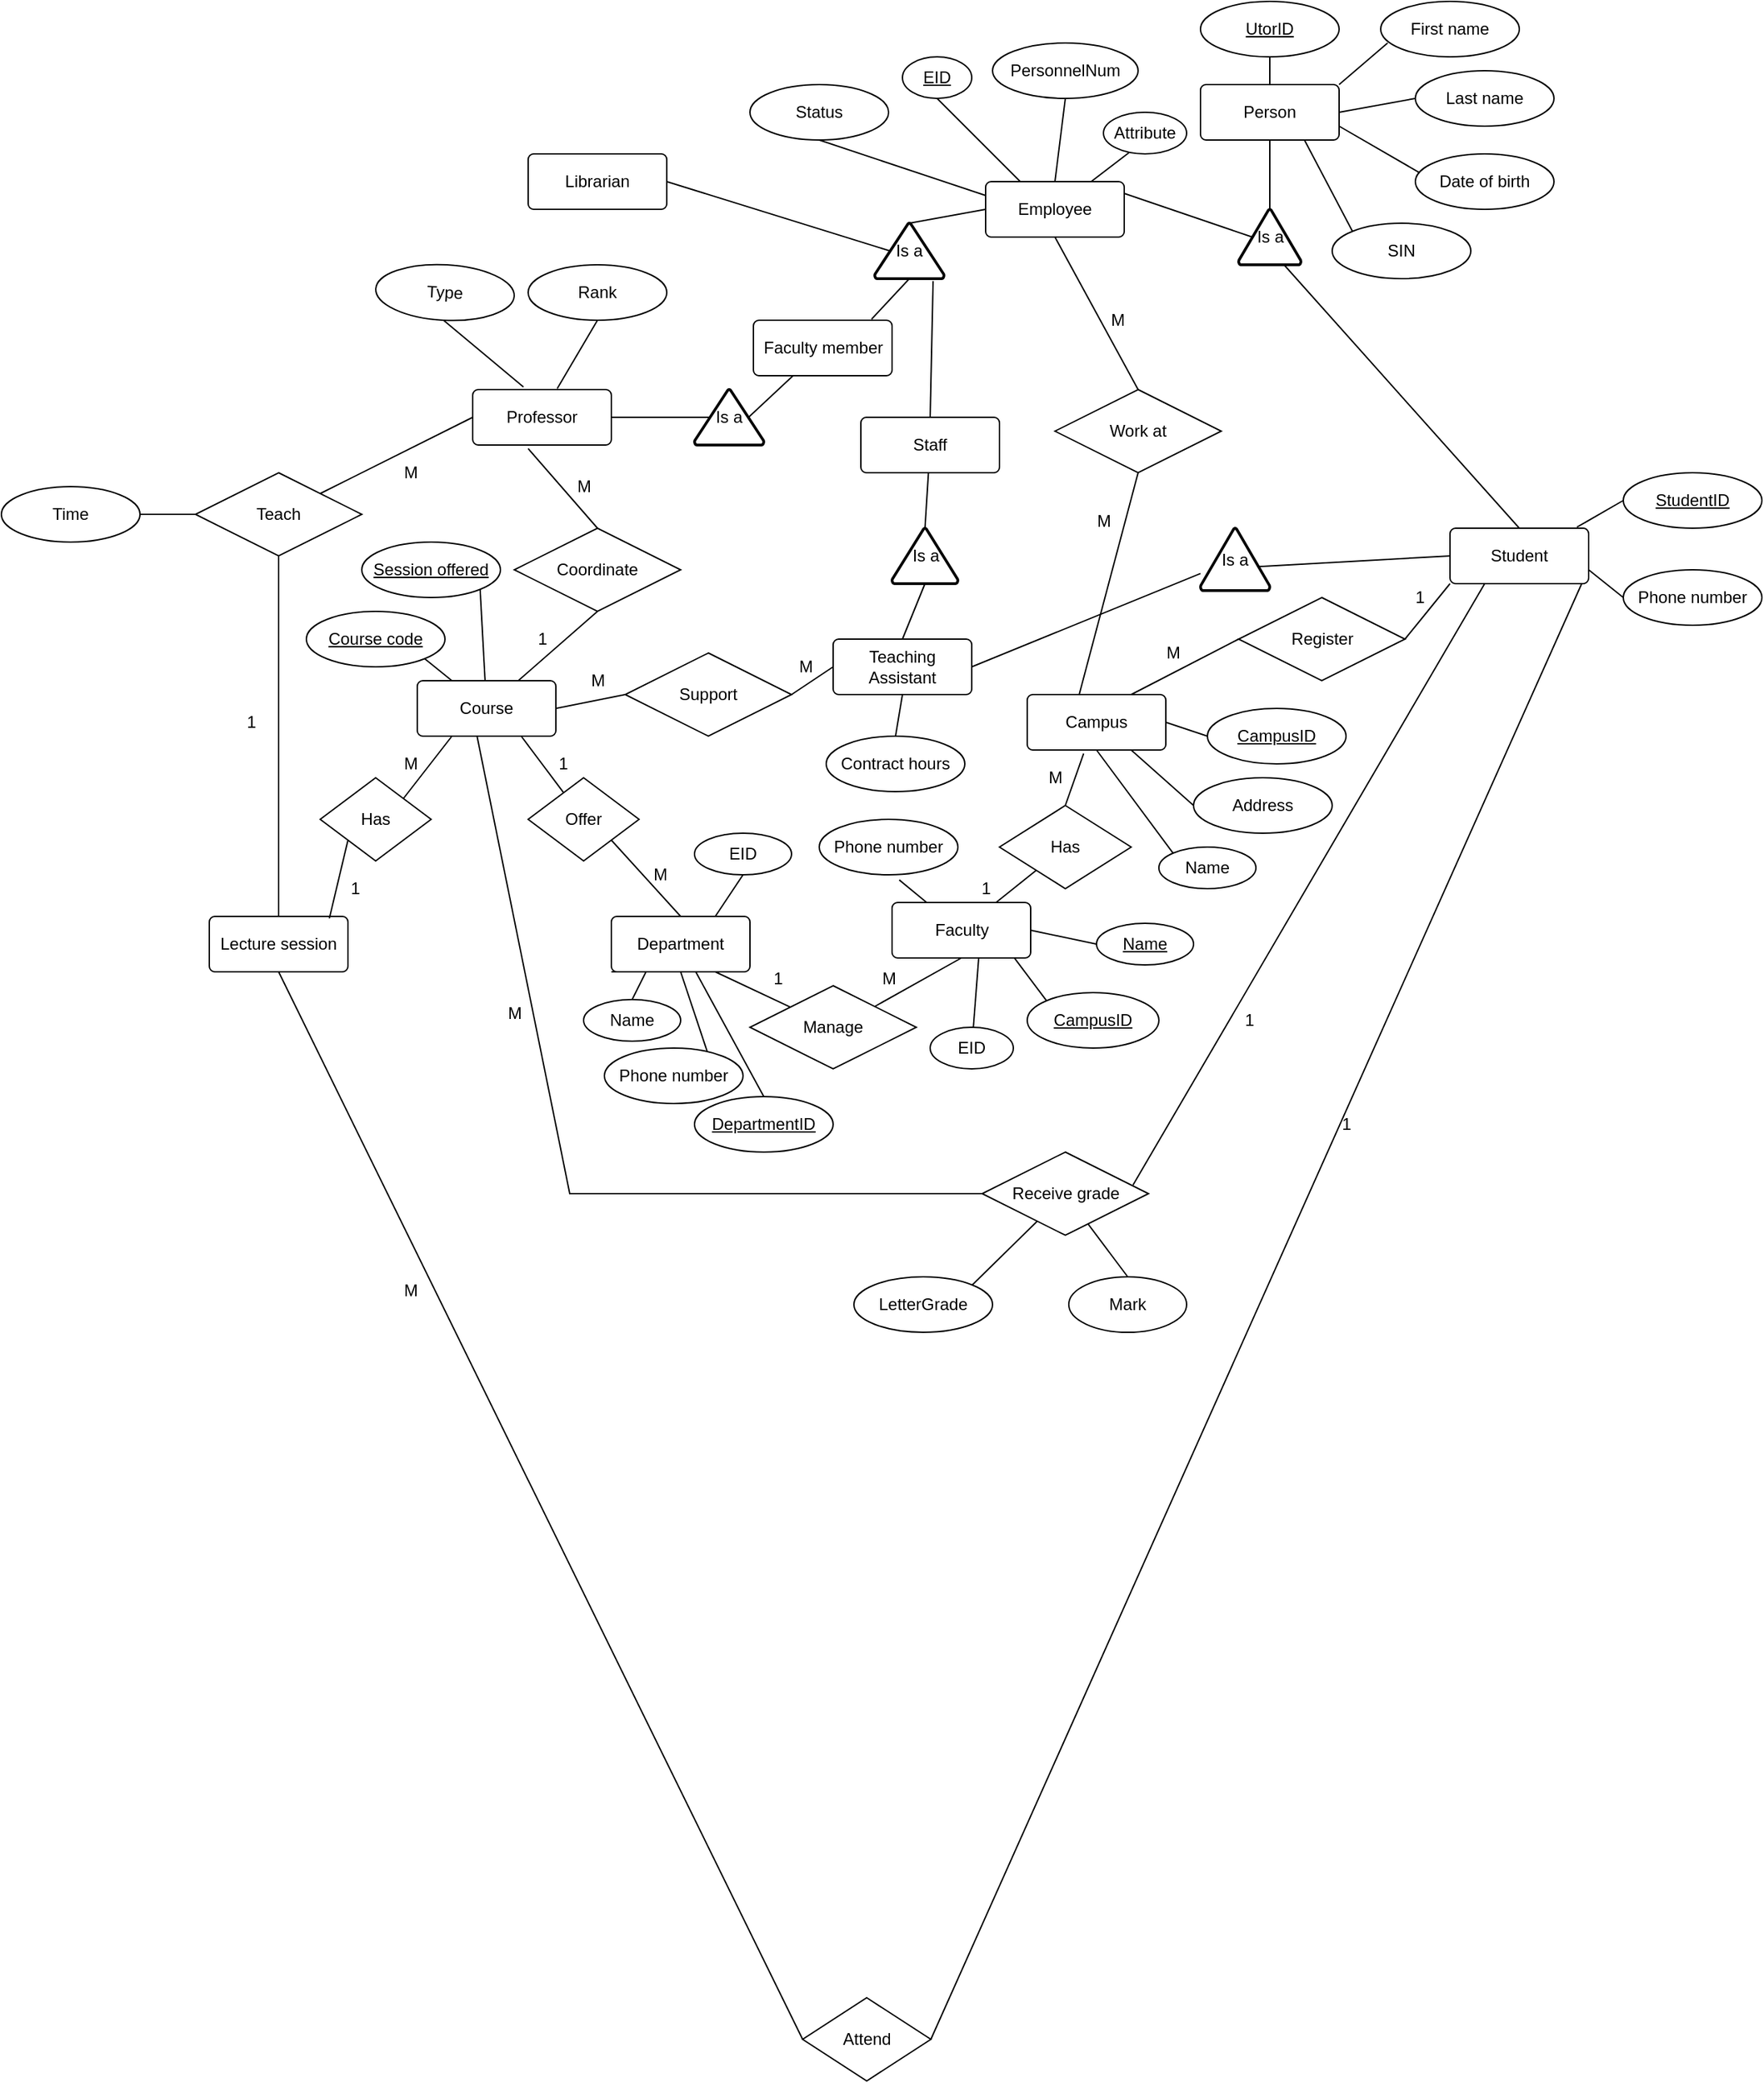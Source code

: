 <mxfile version="14.4.2" type="github">
  <diagram id="R2lEEEUBdFMjLlhIrx00" name="Page-1">
    <mxGraphModel dx="1635" dy="925" grid="1" gridSize="10" guides="1" tooltips="1" connect="1" arrows="0" fold="1" page="1" pageScale="1" pageWidth="850" pageHeight="1100" math="0" shadow="0" extFonts="Permanent Marker^https://fonts.googleapis.com/css?family=Permanent+Marker">
      <root>
        <mxCell id="0" />
        <mxCell id="1" parent="0" />
        <mxCell id="gwg-A6XJW5PX1pOnSBx1-50" style="edgeStyle=none;rounded=0;orthogonalLoop=1;jettySize=auto;html=1;exitX=0.75;exitY=0;exitDx=0;exitDy=0;endArrow=none;endFill=0;" parent="1" source="hnaVGo4RE-8-AP_m8wNN-1" target="hnaVGo4RE-8-AP_m8wNN-59" edge="1">
          <mxGeometry relative="1" as="geometry" />
        </mxCell>
        <mxCell id="hnaVGo4RE-8-AP_m8wNN-1" value="Faculty" style="rounded=1;arcSize=10;whiteSpace=wrap;html=1;align=center;" parent="1" vertex="1">
          <mxGeometry x="822.5" y="770" width="100" height="40" as="geometry" />
        </mxCell>
        <mxCell id="gwg-A6XJW5PX1pOnSBx1-49" style="edgeStyle=none;rounded=0;orthogonalLoop=1;jettySize=auto;html=1;exitX=1;exitY=0;exitDx=0;exitDy=0;entryX=0.5;entryY=1;entryDx=0;entryDy=0;endArrow=none;endFill=0;" parent="1" source="hnaVGo4RE-8-AP_m8wNN-2" target="hnaVGo4RE-8-AP_m8wNN-1" edge="1">
          <mxGeometry relative="1" as="geometry" />
        </mxCell>
        <mxCell id="hnaVGo4RE-8-AP_m8wNN-2" value="Manage" style="shape=rhombus;perimeter=rhombusPerimeter;whiteSpace=wrap;html=1;align=center;" parent="1" vertex="1">
          <mxGeometry x="720" y="830" width="120" height="60" as="geometry" />
        </mxCell>
        <mxCell id="gwg-A6XJW5PX1pOnSBx1-48" style="edgeStyle=none;rounded=0;orthogonalLoop=1;jettySize=auto;html=1;exitX=0.75;exitY=1;exitDx=0;exitDy=0;endArrow=none;endFill=0;" parent="1" source="hnaVGo4RE-8-AP_m8wNN-18" target="hnaVGo4RE-8-AP_m8wNN-2" edge="1">
          <mxGeometry relative="1" as="geometry" />
        </mxCell>
        <mxCell id="0r6z_rzIHwYX-zQhmxHH-128" style="edgeStyle=none;rounded=0;orthogonalLoop=1;jettySize=auto;html=1;exitX=0.5;exitY=1;exitDx=0;exitDy=0;entryX=0.75;entryY=0.125;entryDx=0;entryDy=0;entryPerimeter=0;endArrow=none;endFill=0;" edge="1" parent="1" source="hnaVGo4RE-8-AP_m8wNN-18" target="0r6z_rzIHwYX-zQhmxHH-2">
          <mxGeometry relative="1" as="geometry" />
        </mxCell>
        <mxCell id="hnaVGo4RE-8-AP_m8wNN-18" value="Department" style="rounded=1;arcSize=10;whiteSpace=wrap;html=1;align=center;" parent="1" vertex="1">
          <mxGeometry x="620" y="780" width="100" height="40" as="geometry" />
        </mxCell>
        <mxCell id="hnaVGo4RE-8-AP_m8wNN-27" style="edgeStyle=none;rounded=0;orthogonalLoop=1;jettySize=auto;html=1;exitX=0.75;exitY=0;exitDx=0;exitDy=0;startArrow=none;startFill=0;endArrow=none;endFill=0;" parent="1" source="hnaVGo4RE-8-AP_m8wNN-18" target="hnaVGo4RE-8-AP_m8wNN-18" edge="1">
          <mxGeometry relative="1" as="geometry" />
        </mxCell>
        <mxCell id="0r6z_rzIHwYX-zQhmxHH-9" style="rounded=0;orthogonalLoop=1;jettySize=auto;html=1;exitX=0;exitY=0.5;exitDx=0;exitDy=0;entryX=1;entryY=0.5;entryDx=0;entryDy=0;endArrow=none;endFill=0;" edge="1" parent="1" source="hnaVGo4RE-8-AP_m8wNN-29" target="hnaVGo4RE-8-AP_m8wNN-1">
          <mxGeometry relative="1" as="geometry" />
        </mxCell>
        <mxCell id="hnaVGo4RE-8-AP_m8wNN-29" value="&lt;u&gt;Name&lt;/u&gt;" style="ellipse;whiteSpace=wrap;html=1;align=center;" parent="1" vertex="1">
          <mxGeometry x="970" y="785" width="70" height="30" as="geometry" />
        </mxCell>
        <mxCell id="0r6z_rzIHwYX-zQhmxHH-129" style="edgeStyle=none;rounded=0;orthogonalLoop=1;jettySize=auto;html=1;exitX=0.5;exitY=0;exitDx=0;exitDy=0;endArrow=none;endFill=0;" edge="1" parent="1" source="hnaVGo4RE-8-AP_m8wNN-30" target="hnaVGo4RE-8-AP_m8wNN-18">
          <mxGeometry relative="1" as="geometry" />
        </mxCell>
        <mxCell id="hnaVGo4RE-8-AP_m8wNN-30" value="DepartmentID" style="ellipse;whiteSpace=wrap;html=1;align=center;fontStyle=4;" parent="1" vertex="1">
          <mxGeometry x="680" y="910" width="100" height="40" as="geometry" />
        </mxCell>
        <mxCell id="0r6z_rzIHwYX-zQhmxHH-12" style="edgeStyle=none;rounded=0;orthogonalLoop=1;jettySize=auto;html=1;exitX=0.577;exitY=1.092;exitDx=0;exitDy=0;entryX=0.25;entryY=0;entryDx=0;entryDy=0;endArrow=none;endFill=0;exitPerimeter=0;" edge="1" parent="1" source="hnaVGo4RE-8-AP_m8wNN-32" target="hnaVGo4RE-8-AP_m8wNN-1">
          <mxGeometry relative="1" as="geometry" />
        </mxCell>
        <mxCell id="hnaVGo4RE-8-AP_m8wNN-32" value="Phone number" style="ellipse;whiteSpace=wrap;html=1;align=center;" parent="1" vertex="1">
          <mxGeometry x="770" y="710" width="100" height="40" as="geometry" />
        </mxCell>
        <mxCell id="0r6z_rzIHwYX-zQhmxHH-16" style="edgeStyle=none;rounded=0;orthogonalLoop=1;jettySize=auto;html=1;exitX=0.5;exitY=1;exitDx=0;exitDy=0;entryX=0.75;entryY=0;entryDx=0;entryDy=0;endArrow=none;endFill=0;" edge="1" parent="1" source="hnaVGo4RE-8-AP_m8wNN-35" target="hnaVGo4RE-8-AP_m8wNN-18">
          <mxGeometry relative="1" as="geometry" />
        </mxCell>
        <mxCell id="hnaVGo4RE-8-AP_m8wNN-35" value="EID" style="ellipse;whiteSpace=wrap;html=1;align=center;" parent="1" vertex="1">
          <mxGeometry x="680" y="720" width="70" height="30" as="geometry" />
        </mxCell>
        <mxCell id="gwg-A6XJW5PX1pOnSBx1-47" style="edgeStyle=none;rounded=0;orthogonalLoop=1;jettySize=auto;html=1;exitX=1;exitY=1;exitDx=0;exitDy=0;entryX=0.5;entryY=0;entryDx=0;entryDy=0;endArrow=none;endFill=0;" parent="1" source="hnaVGo4RE-8-AP_m8wNN-37" target="hnaVGo4RE-8-AP_m8wNN-18" edge="1">
          <mxGeometry relative="1" as="geometry" />
        </mxCell>
        <mxCell id="hnaVGo4RE-8-AP_m8wNN-37" value="Offer" style="shape=rhombus;perimeter=rhombusPerimeter;whiteSpace=wrap;html=1;align=center;" parent="1" vertex="1">
          <mxGeometry x="560" y="680" width="80" height="60" as="geometry" />
        </mxCell>
        <mxCell id="gwg-A6XJW5PX1pOnSBx1-46" style="edgeStyle=none;rounded=0;orthogonalLoop=1;jettySize=auto;html=1;exitX=0.75;exitY=1;exitDx=0;exitDy=0;endArrow=none;endFill=0;" parent="1" source="hnaVGo4RE-8-AP_m8wNN-40" target="hnaVGo4RE-8-AP_m8wNN-37" edge="1">
          <mxGeometry relative="1" as="geometry" />
        </mxCell>
        <mxCell id="hnaVGo4RE-8-AP_m8wNN-40" value="Course" style="rounded=1;arcSize=10;whiteSpace=wrap;html=1;align=center;" parent="1" vertex="1">
          <mxGeometry x="480" y="610" width="100" height="40" as="geometry" />
        </mxCell>
        <mxCell id="0r6z_rzIHwYX-zQhmxHH-21" style="edgeStyle=none;rounded=0;orthogonalLoop=1;jettySize=auto;html=1;exitX=1;exitY=1;exitDx=0;exitDy=0;entryX=0.25;entryY=0;entryDx=0;entryDy=0;endArrow=none;endFill=0;" edge="1" parent="1" source="hnaVGo4RE-8-AP_m8wNN-46" target="hnaVGo4RE-8-AP_m8wNN-40">
          <mxGeometry relative="1" as="geometry" />
        </mxCell>
        <mxCell id="hnaVGo4RE-8-AP_m8wNN-46" value="Course code" style="ellipse;whiteSpace=wrap;html=1;align=center;fontStyle=4;" parent="1" vertex="1">
          <mxGeometry x="400" y="560" width="100" height="40" as="geometry" />
        </mxCell>
        <mxCell id="0r6z_rzIHwYX-zQhmxHH-23" style="edgeStyle=none;rounded=0;orthogonalLoop=1;jettySize=auto;html=1;exitX=1;exitY=1;exitDx=0;exitDy=0;endArrow=none;endFill=0;" edge="1" parent="1" source="hnaVGo4RE-8-AP_m8wNN-48" target="hnaVGo4RE-8-AP_m8wNN-40">
          <mxGeometry relative="1" as="geometry" />
        </mxCell>
        <mxCell id="hnaVGo4RE-8-AP_m8wNN-48" value="Session offered" style="ellipse;whiteSpace=wrap;html=1;align=center;fontStyle=4;" parent="1" vertex="1">
          <mxGeometry x="440" y="510" width="100" height="40" as="geometry" />
        </mxCell>
        <mxCell id="gwg-A6XJW5PX1pOnSBx1-9" style="edgeStyle=none;rounded=0;orthogonalLoop=1;jettySize=auto;html=1;exitX=0.5;exitY=0;exitDx=0;exitDy=0;entryX=0.4;entryY=1.064;entryDx=0;entryDy=0;entryPerimeter=0;endArrow=none;endFill=0;" parent="1" source="hnaVGo4RE-8-AP_m8wNN-52" target="hnaVGo4RE-8-AP_m8wNN-57" edge="1">
          <mxGeometry relative="1" as="geometry" />
        </mxCell>
        <mxCell id="gwg-A6XJW5PX1pOnSBx1-12" style="edgeStyle=none;rounded=0;orthogonalLoop=1;jettySize=auto;html=1;exitX=0.5;exitY=1;exitDx=0;exitDy=0;endArrow=none;endFill=0;" parent="1" source="hnaVGo4RE-8-AP_m8wNN-52" target="hnaVGo4RE-8-AP_m8wNN-40" edge="1">
          <mxGeometry relative="1" as="geometry" />
        </mxCell>
        <mxCell id="hnaVGo4RE-8-AP_m8wNN-52" value="Coordinate" style="shape=rhombus;perimeter=rhombusPerimeter;whiteSpace=wrap;html=1;align=center;" parent="1" vertex="1">
          <mxGeometry x="550" y="500" width="120" height="60" as="geometry" />
        </mxCell>
        <mxCell id="hnaVGo4RE-8-AP_m8wNN-53" style="edgeStyle=none;rounded=0;orthogonalLoop=1;jettySize=auto;html=1;exitX=0.25;exitY=1;exitDx=0;exitDy=0;entryX=0;entryY=1;entryDx=0;entryDy=0;startArrow=none;startFill=0;endArrow=none;endFill=0;" parent="1" source="hnaVGo4RE-8-AP_m8wNN-18" target="hnaVGo4RE-8-AP_m8wNN-18" edge="1">
          <mxGeometry relative="1" as="geometry" />
        </mxCell>
        <mxCell id="gwg-A6XJW5PX1pOnSBx1-17" style="edgeStyle=none;rounded=0;orthogonalLoop=1;jettySize=auto;html=1;endArrow=none;endFill=0;exitX=0.78;exitY=0.5;exitDx=0;exitDy=0;exitPerimeter=0;" parent="1" source="0r6z_rzIHwYX-zQhmxHH-45" target="0r6z_rzIHwYX-zQhmxHH-43" edge="1">
          <mxGeometry relative="1" as="geometry">
            <mxPoint x="723" y="410" as="sourcePoint" />
            <mxPoint x="730.432" y="386.128" as="targetPoint" />
          </mxGeometry>
        </mxCell>
        <mxCell id="0r6z_rzIHwYX-zQhmxHH-46" style="edgeStyle=none;rounded=0;orthogonalLoop=1;jettySize=auto;html=1;exitX=1;exitY=0.5;exitDx=0;exitDy=0;entryX=0.22;entryY=0.5;entryDx=0;entryDy=0;entryPerimeter=0;endArrow=none;endFill=0;" edge="1" parent="1" source="hnaVGo4RE-8-AP_m8wNN-57" target="0r6z_rzIHwYX-zQhmxHH-45">
          <mxGeometry relative="1" as="geometry" />
        </mxCell>
        <mxCell id="hnaVGo4RE-8-AP_m8wNN-57" value="Professor" style="rounded=1;arcSize=10;whiteSpace=wrap;html=1;align=center;" parent="1" vertex="1">
          <mxGeometry x="520" y="400" width="100" height="40" as="geometry" />
        </mxCell>
        <mxCell id="gwg-A6XJW5PX1pOnSBx1-51" style="edgeStyle=none;rounded=0;orthogonalLoop=1;jettySize=auto;html=1;exitX=0.5;exitY=0;exitDx=0;exitDy=0;entryX=0.407;entryY=1.064;entryDx=0;entryDy=0;entryPerimeter=0;endArrow=none;endFill=0;" parent="1" source="hnaVGo4RE-8-AP_m8wNN-59" target="hnaVGo4RE-8-AP_m8wNN-140" edge="1">
          <mxGeometry relative="1" as="geometry" />
        </mxCell>
        <mxCell id="hnaVGo4RE-8-AP_m8wNN-59" value="Has" style="shape=rhombus;perimeter=rhombusPerimeter;whiteSpace=wrap;html=1;align=center;" parent="1" vertex="1">
          <mxGeometry x="900" y="700" width="95" height="60" as="geometry" />
        </mxCell>
        <mxCell id="gwg-A6XJW5PX1pOnSBx1-31" style="edgeStyle=none;rounded=0;orthogonalLoop=1;jettySize=auto;html=1;exitX=0.5;exitY=1;exitDx=0;exitDy=0;entryX=0;entryY=0.5;entryDx=0;entryDy=0;endArrow=none;endFill=0;" parent="1" source="hnaVGo4RE-8-AP_m8wNN-61" target="hnaVGo4RE-8-AP_m8wNN-82" edge="1">
          <mxGeometry relative="1" as="geometry" />
        </mxCell>
        <mxCell id="hnaVGo4RE-8-AP_m8wNN-61" value="Lecture session" style="rounded=1;arcSize=10;whiteSpace=wrap;html=1;align=center;" parent="1" vertex="1">
          <mxGeometry x="330" y="780" width="100" height="40" as="geometry" />
        </mxCell>
        <mxCell id="gwg-A6XJW5PX1pOnSBx1-7" style="rounded=0;orthogonalLoop=1;jettySize=auto;html=1;exitX=1;exitY=0;exitDx=0;exitDy=0;entryX=0;entryY=0.5;entryDx=0;entryDy=0;endArrow=none;endFill=0;" parent="1" source="hnaVGo4RE-8-AP_m8wNN-63" target="hnaVGo4RE-8-AP_m8wNN-57" edge="1">
          <mxGeometry relative="1" as="geometry" />
        </mxCell>
        <mxCell id="gwg-A6XJW5PX1pOnSBx1-28" style="edgeStyle=none;rounded=0;orthogonalLoop=1;jettySize=auto;html=1;exitX=0.5;exitY=1;exitDx=0;exitDy=0;entryX=0.5;entryY=0;entryDx=0;entryDy=0;endArrow=none;endFill=0;" parent="1" source="hnaVGo4RE-8-AP_m8wNN-63" target="hnaVGo4RE-8-AP_m8wNN-61" edge="1">
          <mxGeometry relative="1" as="geometry" />
        </mxCell>
        <mxCell id="hnaVGo4RE-8-AP_m8wNN-63" value="Teach" style="shape=rhombus;perimeter=rhombusPerimeter;whiteSpace=wrap;html=1;align=center;" parent="1" vertex="1">
          <mxGeometry x="320" y="460" width="120" height="60" as="geometry" />
        </mxCell>
        <mxCell id="hnaVGo4RE-8-AP_m8wNN-66" style="edgeStyle=none;rounded=0;orthogonalLoop=1;jettySize=auto;html=1;exitX=1;exitY=1;exitDx=0;exitDy=0;startArrow=none;startFill=0;endArrow=none;endFill=0;" parent="1" source="hnaVGo4RE-8-AP_m8wNN-52" target="hnaVGo4RE-8-AP_m8wNN-52" edge="1">
          <mxGeometry relative="1" as="geometry" />
        </mxCell>
        <mxCell id="0r6z_rzIHwYX-zQhmxHH-134" style="edgeStyle=none;rounded=0;orthogonalLoop=1;jettySize=auto;html=1;exitX=1;exitY=0.5;exitDx=0;exitDy=0;entryX=0;entryY=0.5;entryDx=0;entryDy=0;endArrow=none;endFill=0;" edge="1" parent="1" source="hnaVGo4RE-8-AP_m8wNN-69" target="hnaVGo4RE-8-AP_m8wNN-63">
          <mxGeometry relative="1" as="geometry" />
        </mxCell>
        <mxCell id="hnaVGo4RE-8-AP_m8wNN-69" value="Time" style="ellipse;whiteSpace=wrap;html=1;align=center;" parent="1" vertex="1">
          <mxGeometry x="180" y="470" width="100" height="40" as="geometry" />
        </mxCell>
        <mxCell id="hnaVGo4RE-8-AP_m8wNN-76" style="edgeStyle=none;rounded=0;orthogonalLoop=1;jettySize=auto;html=1;exitX=1;exitY=1;exitDx=0;exitDy=0;startArrow=none;startFill=0;endArrow=none;endFill=0;" parent="1" source="hnaVGo4RE-8-AP_m8wNN-63" target="hnaVGo4RE-8-AP_m8wNN-63" edge="1">
          <mxGeometry relative="1" as="geometry" />
        </mxCell>
        <mxCell id="gwg-A6XJW5PX1pOnSBx1-30" style="edgeStyle=none;rounded=0;orthogonalLoop=1;jettySize=auto;html=1;exitX=1;exitY=0.5;exitDx=0;exitDy=0;endArrow=none;endFill=0;entryX=0.95;entryY=1;entryDx=0;entryDy=0;entryPerimeter=0;" parent="1" source="hnaVGo4RE-8-AP_m8wNN-82" target="gwg-A6XJW5PX1pOnSBx1-2" edge="1">
          <mxGeometry relative="1" as="geometry">
            <mxPoint x="1310" y="544" as="targetPoint" />
          </mxGeometry>
        </mxCell>
        <mxCell id="hnaVGo4RE-8-AP_m8wNN-82" value="Attend" style="shape=rhombus;perimeter=rhombusPerimeter;whiteSpace=wrap;html=1;align=center;" parent="1" vertex="1">
          <mxGeometry x="758" y="1560" width="92.5" height="60" as="geometry" />
        </mxCell>
        <mxCell id="hnaVGo4RE-8-AP_m8wNN-92" value="M" style="text;html=1;align=center;verticalAlign=middle;resizable=0;points=[];autosize=1;" parent="1" vertex="1">
          <mxGeometry x="460" y="1040" width="30" height="20" as="geometry" />
        </mxCell>
        <mxCell id="0r6z_rzIHwYX-zQhmxHH-56" style="edgeStyle=none;rounded=0;orthogonalLoop=1;jettySize=auto;html=1;exitX=0.5;exitY=0;exitDx=0;exitDy=0;endArrow=none;endFill=0;" edge="1" parent="1" source="hnaVGo4RE-8-AP_m8wNN-94" target="0r6z_rzIHwYX-zQhmxHH-57">
          <mxGeometry relative="1" as="geometry">
            <mxPoint x="1095" y="140" as="targetPoint" />
          </mxGeometry>
        </mxCell>
        <mxCell id="0r6z_rzIHwYX-zQhmxHH-62" style="edgeStyle=none;rounded=0;orthogonalLoop=1;jettySize=auto;html=1;exitX=0.75;exitY=1;exitDx=0;exitDy=0;entryX=0;entryY=0;entryDx=0;entryDy=0;endArrow=none;endFill=0;" edge="1" parent="1" source="hnaVGo4RE-8-AP_m8wNN-94" target="0r6z_rzIHwYX-zQhmxHH-61">
          <mxGeometry relative="1" as="geometry" />
        </mxCell>
        <mxCell id="0r6z_rzIHwYX-zQhmxHH-63" style="edgeStyle=none;rounded=0;orthogonalLoop=1;jettySize=auto;html=1;exitX=1;exitY=0.75;exitDx=0;exitDy=0;entryX=0.032;entryY=0.342;entryDx=0;entryDy=0;entryPerimeter=0;endArrow=none;endFill=0;" edge="1" parent="1" source="hnaVGo4RE-8-AP_m8wNN-94" target="0r6z_rzIHwYX-zQhmxHH-60">
          <mxGeometry relative="1" as="geometry" />
        </mxCell>
        <mxCell id="0r6z_rzIHwYX-zQhmxHH-65" style="edgeStyle=none;rounded=0;orthogonalLoop=1;jettySize=auto;html=1;exitX=1;exitY=0;exitDx=0;exitDy=0;entryX=0.05;entryY=0.75;entryDx=0;entryDy=0;entryPerimeter=0;endArrow=none;endFill=0;" edge="1" parent="1" source="hnaVGo4RE-8-AP_m8wNN-94" target="0r6z_rzIHwYX-zQhmxHH-58">
          <mxGeometry relative="1" as="geometry" />
        </mxCell>
        <mxCell id="hnaVGo4RE-8-AP_m8wNN-94" value="Person" style="rounded=1;arcSize=10;whiteSpace=wrap;html=1;align=center;" parent="1" vertex="1">
          <mxGeometry x="1045" y="180" width="100" height="40" as="geometry" />
        </mxCell>
        <mxCell id="gwg-A6XJW5PX1pOnSBx1-32" style="edgeStyle=none;rounded=0;orthogonalLoop=1;jettySize=auto;html=1;exitX=0.5;exitY=0;exitDx=0;exitDy=0;exitPerimeter=0;entryX=0.5;entryY=1;entryDx=0;entryDy=0;endArrow=none;endFill=0;" parent="1" source="hnaVGo4RE-8-AP_m8wNN-96" target="hnaVGo4RE-8-AP_m8wNN-94" edge="1">
          <mxGeometry relative="1" as="geometry" />
        </mxCell>
        <mxCell id="hnaVGo4RE-8-AP_m8wNN-96" value="Is a" style="strokeWidth=2;html=1;shape=mxgraph.flowchart.extract_or_measurement;whiteSpace=wrap;" parent="1" vertex="1">
          <mxGeometry x="1072.5" y="270" width="45" height="40" as="geometry" />
        </mxCell>
        <mxCell id="gwg-A6XJW5PX1pOnSBx1-33" style="edgeStyle=none;rounded=0;orthogonalLoop=1;jettySize=auto;html=1;exitX=0.75;exitY=0;exitDx=0;exitDy=0;entryX=0.22;entryY=0.5;entryDx=0;entryDy=0;entryPerimeter=0;endArrow=none;endFill=0;" parent="1" source="hnaVGo4RE-8-AP_m8wNN-99" target="hnaVGo4RE-8-AP_m8wNN-96" edge="1">
          <mxGeometry relative="1" as="geometry" />
        </mxCell>
        <mxCell id="gwg-A6XJW5PX1pOnSBx1-58" style="edgeStyle=none;rounded=0;orthogonalLoop=1;jettySize=auto;html=1;exitX=0.5;exitY=1;exitDx=0;exitDy=0;entryX=0.5;entryY=0;entryDx=0;entryDy=0;endArrow=none;endFill=0;" parent="1" source="hnaVGo4RE-8-AP_m8wNN-99" target="gwg-A6XJW5PX1pOnSBx1-57" edge="1">
          <mxGeometry relative="1" as="geometry" />
        </mxCell>
        <mxCell id="hnaVGo4RE-8-AP_m8wNN-99" value="Employee" style="rounded=1;arcSize=10;whiteSpace=wrap;html=1;align=center;" parent="1" vertex="1">
          <mxGeometry x="890" y="250" width="100" height="40" as="geometry" />
        </mxCell>
        <mxCell id="gwg-A6XJW5PX1pOnSBx1-20" style="edgeStyle=none;rounded=0;orthogonalLoop=1;jettySize=auto;html=1;exitX=0.5;exitY=1;exitDx=0;exitDy=0;exitPerimeter=0;entryX=0.5;entryY=0;entryDx=0;entryDy=0;endArrow=none;endFill=0;" parent="1" source="hnaVGo4RE-8-AP_m8wNN-101" target="hnaVGo4RE-8-AP_m8wNN-113" edge="1">
          <mxGeometry relative="1" as="geometry" />
        </mxCell>
        <mxCell id="hnaVGo4RE-8-AP_m8wNN-101" value="Is a" style="strokeWidth=2;html=1;shape=mxgraph.flowchart.extract_or_measurement;whiteSpace=wrap;" parent="1" vertex="1">
          <mxGeometry x="822.5" y="500" width="47.5" height="40" as="geometry" />
        </mxCell>
        <mxCell id="gwg-A6XJW5PX1pOnSBx1-14" style="edgeStyle=none;rounded=0;orthogonalLoop=1;jettySize=auto;html=1;endArrow=none;endFill=0;entryX=0.5;entryY=0;entryDx=0;entryDy=0;entryPerimeter=0;" parent="1" source="hnaVGo4RE-8-AP_m8wNN-107" target="hnaVGo4RE-8-AP_m8wNN-101" edge="1">
          <mxGeometry relative="1" as="geometry">
            <mxPoint x="750" y="500" as="targetPoint" />
          </mxGeometry>
        </mxCell>
        <mxCell id="gwg-A6XJW5PX1pOnSBx1-16" style="edgeStyle=none;rounded=0;orthogonalLoop=1;jettySize=auto;html=1;exitX=0.5;exitY=0;exitDx=0;exitDy=0;entryX=0.842;entryY=1.043;entryDx=0;entryDy=0;entryPerimeter=0;endArrow=none;endFill=0;" parent="1" source="hnaVGo4RE-8-AP_m8wNN-107" target="hnaVGo4RE-8-AP_m8wNN-126" edge="1">
          <mxGeometry relative="1" as="geometry" />
        </mxCell>
        <mxCell id="hnaVGo4RE-8-AP_m8wNN-107" value="Staff" style="rounded=1;arcSize=10;whiteSpace=wrap;html=1;align=center;" parent="1" vertex="1">
          <mxGeometry x="800" y="420" width="100" height="40" as="geometry" />
        </mxCell>
        <mxCell id="hnaVGo4RE-8-AP_m8wNN-108" value="Is a" style="strokeWidth=2;html=1;shape=mxgraph.flowchart.extract_or_measurement;whiteSpace=wrap;" parent="1" vertex="1">
          <mxGeometry x="1045" y="500" width="50" height="45" as="geometry" />
        </mxCell>
        <mxCell id="gwg-A6XJW5PX1pOnSBx1-18" style="edgeStyle=none;rounded=0;orthogonalLoop=1;jettySize=auto;html=1;exitX=1;exitY=0.5;exitDx=0;exitDy=0;entryX=0.22;entryY=0.5;entryDx=0;entryDy=0;entryPerimeter=0;endArrow=none;endFill=0;" parent="1" source="hnaVGo4RE-8-AP_m8wNN-109" target="hnaVGo4RE-8-AP_m8wNN-126" edge="1">
          <mxGeometry relative="1" as="geometry" />
        </mxCell>
        <mxCell id="hnaVGo4RE-8-AP_m8wNN-109" value="Librarian" style="rounded=1;arcSize=10;whiteSpace=wrap;html=1;align=center;" parent="1" vertex="1">
          <mxGeometry x="560" y="230" width="100" height="40" as="geometry" />
        </mxCell>
        <mxCell id="gwg-A6XJW5PX1pOnSBx1-21" style="edgeStyle=none;rounded=0;orthogonalLoop=1;jettySize=auto;html=1;exitX=0;exitY=0.5;exitDx=0;exitDy=0;entryX=1;entryY=0.5;entryDx=0;entryDy=0;endArrow=none;endFill=0;" parent="1" source="hnaVGo4RE-8-AP_m8wNN-113" target="hnaVGo4RE-8-AP_m8wNN-137" edge="1">
          <mxGeometry relative="1" as="geometry" />
        </mxCell>
        <mxCell id="gwg-A6XJW5PX1pOnSBx1-53" style="edgeStyle=none;rounded=0;orthogonalLoop=1;jettySize=auto;html=1;exitX=1;exitY=0.5;exitDx=0;exitDy=0;endArrow=none;endFill=0;" parent="1" source="hnaVGo4RE-8-AP_m8wNN-113" target="hnaVGo4RE-8-AP_m8wNN-108" edge="1">
          <mxGeometry relative="1" as="geometry" />
        </mxCell>
        <mxCell id="0r6z_rzIHwYX-zQhmxHH-25" style="edgeStyle=none;rounded=0;orthogonalLoop=1;jettySize=auto;html=1;exitX=0.5;exitY=1;exitDx=0;exitDy=0;entryX=0.5;entryY=0;entryDx=0;entryDy=0;endArrow=none;endFill=0;" edge="1" parent="1" source="hnaVGo4RE-8-AP_m8wNN-113" target="0r6z_rzIHwYX-zQhmxHH-24">
          <mxGeometry relative="1" as="geometry" />
        </mxCell>
        <mxCell id="hnaVGo4RE-8-AP_m8wNN-113" value="Teaching Assistant" style="rounded=1;arcSize=10;whiteSpace=wrap;html=1;align=center;" parent="1" vertex="1">
          <mxGeometry x="780" y="580" width="100" height="40" as="geometry" />
        </mxCell>
        <mxCell id="hnaVGo4RE-8-AP_m8wNN-114" style="edgeStyle=none;rounded=0;orthogonalLoop=1;jettySize=auto;html=1;exitX=0.5;exitY=1;exitDx=0;exitDy=0;startArrow=none;startFill=0;endArrow=none;endFill=0;" parent="1" source="hnaVGo4RE-8-AP_m8wNN-109" target="hnaVGo4RE-8-AP_m8wNN-109" edge="1">
          <mxGeometry relative="1" as="geometry" />
        </mxCell>
        <mxCell id="gwg-A6XJW5PX1pOnSBx1-37" style="edgeStyle=none;rounded=0;orthogonalLoop=1;jettySize=auto;html=1;exitX=0.5;exitY=0;exitDx=0;exitDy=0;exitPerimeter=0;endArrow=none;endFill=0;entryX=0;entryY=0.5;entryDx=0;entryDy=0;" parent="1" source="hnaVGo4RE-8-AP_m8wNN-126" target="hnaVGo4RE-8-AP_m8wNN-99" edge="1">
          <mxGeometry relative="1" as="geometry">
            <mxPoint x="880" y="271" as="targetPoint" />
          </mxGeometry>
        </mxCell>
        <mxCell id="0r6z_rzIHwYX-zQhmxHH-44" style="edgeStyle=none;rounded=0;orthogonalLoop=1;jettySize=auto;html=1;exitX=0.5;exitY=1;exitDx=0;exitDy=0;exitPerimeter=0;entryX=0.852;entryY=-0.019;entryDx=0;entryDy=0;entryPerimeter=0;endArrow=none;endFill=0;" edge="1" parent="1" source="hnaVGo4RE-8-AP_m8wNN-126" target="0r6z_rzIHwYX-zQhmxHH-43">
          <mxGeometry relative="1" as="geometry" />
        </mxCell>
        <mxCell id="hnaVGo4RE-8-AP_m8wNN-126" value="Is a" style="strokeWidth=2;html=1;shape=mxgraph.flowchart.extract_or_measurement;whiteSpace=wrap;" parent="1" vertex="1">
          <mxGeometry x="810" y="280" width="50" height="40" as="geometry" />
        </mxCell>
        <mxCell id="gwg-A6XJW5PX1pOnSBx1-15" style="edgeStyle=none;rounded=0;orthogonalLoop=1;jettySize=auto;html=1;exitX=0;exitY=0.5;exitDx=0;exitDy=0;endArrow=none;endFill=0;entryX=1;entryY=0.5;entryDx=0;entryDy=0;" parent="1" source="hnaVGo4RE-8-AP_m8wNN-137" target="hnaVGo4RE-8-AP_m8wNN-40" edge="1">
          <mxGeometry relative="1" as="geometry">
            <mxPoint x="560" y="630" as="targetPoint" />
          </mxGeometry>
        </mxCell>
        <mxCell id="hnaVGo4RE-8-AP_m8wNN-137" value="Support" style="shape=rhombus;perimeter=rhombusPerimeter;whiteSpace=wrap;html=1;align=center;" parent="1" vertex="1">
          <mxGeometry x="630" y="590" width="120" height="60" as="geometry" />
        </mxCell>
        <mxCell id="0r6z_rzIHwYX-zQhmxHH-51" style="edgeStyle=none;rounded=0;orthogonalLoop=1;jettySize=auto;html=1;exitX=1;exitY=0.5;exitDx=0;exitDy=0;entryX=0;entryY=0.5;entryDx=0;entryDy=0;endArrow=none;endFill=0;" edge="1" parent="1" source="hnaVGo4RE-8-AP_m8wNN-140" target="0r6z_rzIHwYX-zQhmxHH-50">
          <mxGeometry relative="1" as="geometry" />
        </mxCell>
        <mxCell id="0r6z_rzIHwYX-zQhmxHH-53" style="edgeStyle=none;rounded=0;orthogonalLoop=1;jettySize=auto;html=1;exitX=0.75;exitY=1;exitDx=0;exitDy=0;entryX=0;entryY=0.5;entryDx=0;entryDy=0;endArrow=none;endFill=0;" edge="1" parent="1" source="hnaVGo4RE-8-AP_m8wNN-140" target="0r6z_rzIHwYX-zQhmxHH-52">
          <mxGeometry relative="1" as="geometry" />
        </mxCell>
        <mxCell id="0r6z_rzIHwYX-zQhmxHH-55" style="edgeStyle=none;rounded=0;orthogonalLoop=1;jettySize=auto;html=1;exitX=0.5;exitY=1;exitDx=0;exitDy=0;entryX=0;entryY=0;entryDx=0;entryDy=0;endArrow=none;endFill=0;" edge="1" parent="1" source="hnaVGo4RE-8-AP_m8wNN-140" target="0r6z_rzIHwYX-zQhmxHH-54">
          <mxGeometry relative="1" as="geometry" />
        </mxCell>
        <mxCell id="hnaVGo4RE-8-AP_m8wNN-140" value="Campus" style="rounded=1;arcSize=10;whiteSpace=wrap;html=1;align=center;" parent="1" vertex="1">
          <mxGeometry x="920" y="620" width="100" height="40" as="geometry" />
        </mxCell>
        <mxCell id="gwg-A6XJW5PX1pOnSBx1-22" style="edgeStyle=none;rounded=0;orthogonalLoop=1;jettySize=auto;html=1;exitX=1;exitY=0;exitDx=0;exitDy=0;endArrow=none;endFill=0;entryX=0.25;entryY=1;entryDx=0;entryDy=0;" parent="1" source="hnaVGo4RE-8-AP_m8wNN-143" target="hnaVGo4RE-8-AP_m8wNN-40" edge="1">
          <mxGeometry relative="1" as="geometry">
            <mxPoint x="520" y="650" as="targetPoint" />
          </mxGeometry>
        </mxCell>
        <mxCell id="gwg-A6XJW5PX1pOnSBx1-40" style="edgeStyle=none;rounded=0;orthogonalLoop=1;jettySize=auto;html=1;exitX=0;exitY=1;exitDx=0;exitDy=0;entryX=0.866;entryY=0.036;entryDx=0;entryDy=0;entryPerimeter=0;endArrow=none;endFill=0;" parent="1" source="hnaVGo4RE-8-AP_m8wNN-143" target="hnaVGo4RE-8-AP_m8wNN-61" edge="1">
          <mxGeometry relative="1" as="geometry" />
        </mxCell>
        <mxCell id="hnaVGo4RE-8-AP_m8wNN-143" value="Has" style="shape=rhombus;perimeter=rhombusPerimeter;whiteSpace=wrap;html=1;align=center;" parent="1" vertex="1">
          <mxGeometry x="410" y="680" width="80" height="60" as="geometry" />
        </mxCell>
        <mxCell id="gwg-A6XJW5PX1pOnSBx1-34" style="edgeStyle=none;rounded=0;orthogonalLoop=1;jettySize=auto;html=1;exitX=0.5;exitY=0;exitDx=0;exitDy=0;endArrow=none;endFill=0;entryX=0.718;entryY=0.987;entryDx=0;entryDy=0;entryPerimeter=0;" parent="1" source="gwg-A6XJW5PX1pOnSBx1-2" target="hnaVGo4RE-8-AP_m8wNN-96" edge="1">
          <mxGeometry relative="1" as="geometry">
            <mxPoint x="994" y="220" as="targetPoint" />
          </mxGeometry>
        </mxCell>
        <mxCell id="gwg-A6XJW5PX1pOnSBx1-39" style="edgeStyle=none;rounded=0;orthogonalLoop=1;jettySize=auto;html=1;exitX=0;exitY=0.5;exitDx=0;exitDy=0;endArrow=none;endFill=0;entryX=0.818;entryY=0.617;entryDx=0;entryDy=0;entryPerimeter=0;" parent="1" source="gwg-A6XJW5PX1pOnSBx1-2" target="hnaVGo4RE-8-AP_m8wNN-108" edge="1">
          <mxGeometry relative="1" as="geometry" />
        </mxCell>
        <mxCell id="0r6z_rzIHwYX-zQhmxHH-32" style="edgeStyle=none;rounded=0;orthogonalLoop=1;jettySize=auto;html=1;exitX=1;exitY=0.75;exitDx=0;exitDy=0;entryX=0;entryY=0.5;entryDx=0;entryDy=0;endArrow=none;endFill=0;" edge="1" parent="1" source="gwg-A6XJW5PX1pOnSBx1-2" target="0r6z_rzIHwYX-zQhmxHH-1">
          <mxGeometry relative="1" as="geometry" />
        </mxCell>
        <mxCell id="0r6z_rzIHwYX-zQhmxHH-131" style="edgeStyle=none;rounded=0;orthogonalLoop=1;jettySize=auto;html=1;exitX=0.25;exitY=1;exitDx=0;exitDy=0;endArrow=none;endFill=0;entryX=0.907;entryY=0.395;entryDx=0;entryDy=0;entryPerimeter=0;" edge="1" parent="1" source="gwg-A6XJW5PX1pOnSBx1-2" target="0r6z_rzIHwYX-zQhmxHH-105">
          <mxGeometry relative="1" as="geometry" />
        </mxCell>
        <mxCell id="gwg-A6XJW5PX1pOnSBx1-2" value="Student" style="rounded=1;arcSize=10;whiteSpace=wrap;html=1;align=center;" parent="1" vertex="1">
          <mxGeometry x="1225" y="500" width="100" height="40" as="geometry" />
        </mxCell>
        <mxCell id="gwg-A6XJW5PX1pOnSBx1-13" style="edgeStyle=none;rounded=0;orthogonalLoop=1;jettySize=auto;html=1;exitX=1;exitY=1;exitDx=0;exitDy=0;endArrow=none;endFill=0;" parent="1" source="hnaVGo4RE-8-AP_m8wNN-137" target="hnaVGo4RE-8-AP_m8wNN-137" edge="1">
          <mxGeometry relative="1" as="geometry" />
        </mxCell>
        <mxCell id="gwg-A6XJW5PX1pOnSBx1-19" style="edgeStyle=none;rounded=0;orthogonalLoop=1;jettySize=auto;html=1;exitX=0;exitY=1;exitDx=0;exitDy=0;endArrow=none;endFill=0;" parent="1" source="hnaVGo4RE-8-AP_m8wNN-137" target="hnaVGo4RE-8-AP_m8wNN-137" edge="1">
          <mxGeometry relative="1" as="geometry" />
        </mxCell>
        <mxCell id="gwg-A6XJW5PX1pOnSBx1-29" style="edgeStyle=none;rounded=0;orthogonalLoop=1;jettySize=auto;html=1;exitX=0.75;exitY=1;exitDx=0;exitDy=0;endArrow=none;endFill=0;" parent="1" source="hnaVGo4RE-8-AP_m8wNN-107" target="hnaVGo4RE-8-AP_m8wNN-107" edge="1">
          <mxGeometry relative="1" as="geometry" />
        </mxCell>
        <mxCell id="gwg-A6XJW5PX1pOnSBx1-55" style="edgeStyle=none;rounded=0;orthogonalLoop=1;jettySize=auto;html=1;exitX=0;exitY=0.5;exitDx=0;exitDy=0;entryX=0.75;entryY=0;entryDx=0;entryDy=0;endArrow=none;endFill=0;" parent="1" source="gwg-A6XJW5PX1pOnSBx1-54" target="hnaVGo4RE-8-AP_m8wNN-140" edge="1">
          <mxGeometry relative="1" as="geometry" />
        </mxCell>
        <mxCell id="gwg-A6XJW5PX1pOnSBx1-56" style="edgeStyle=none;rounded=0;orthogonalLoop=1;jettySize=auto;html=1;exitX=1;exitY=0.5;exitDx=0;exitDy=0;entryX=0;entryY=1;entryDx=0;entryDy=0;endArrow=none;endFill=0;" parent="1" source="gwg-A6XJW5PX1pOnSBx1-54" target="gwg-A6XJW5PX1pOnSBx1-2" edge="1">
          <mxGeometry relative="1" as="geometry" />
        </mxCell>
        <mxCell id="gwg-A6XJW5PX1pOnSBx1-54" value="Register" style="shape=rhombus;perimeter=rhombusPerimeter;whiteSpace=wrap;html=1;align=center;" parent="1" vertex="1">
          <mxGeometry x="1072.5" y="550" width="120" height="60" as="geometry" />
        </mxCell>
        <mxCell id="gwg-A6XJW5PX1pOnSBx1-59" style="edgeStyle=none;rounded=0;orthogonalLoop=1;jettySize=auto;html=1;exitX=0.5;exitY=1;exitDx=0;exitDy=0;entryX=0.375;entryY=0;entryDx=0;entryDy=0;entryPerimeter=0;endArrow=none;endFill=0;" parent="1" source="gwg-A6XJW5PX1pOnSBx1-57" target="hnaVGo4RE-8-AP_m8wNN-140" edge="1">
          <mxGeometry relative="1" as="geometry" />
        </mxCell>
        <mxCell id="gwg-A6XJW5PX1pOnSBx1-57" value="Work at" style="shape=rhombus;perimeter=rhombusPerimeter;whiteSpace=wrap;html=1;align=center;" parent="1" vertex="1">
          <mxGeometry x="940" y="400" width="120" height="60" as="geometry" />
        </mxCell>
        <mxCell id="0r6z_rzIHwYX-zQhmxHH-1" value="Phone number" style="ellipse;whiteSpace=wrap;html=1;align=center;" vertex="1" parent="1">
          <mxGeometry x="1350" y="530" width="100" height="40" as="geometry" />
        </mxCell>
        <mxCell id="0r6z_rzIHwYX-zQhmxHH-2" value="Phone number" style="ellipse;whiteSpace=wrap;html=1;align=center;" vertex="1" parent="1">
          <mxGeometry x="615" y="875" width="100" height="40" as="geometry" />
        </mxCell>
        <mxCell id="0r6z_rzIHwYX-zQhmxHH-11" style="edgeStyle=none;rounded=0;orthogonalLoop=1;jettySize=auto;html=1;entryX=0.625;entryY=1;entryDx=0;entryDy=0;entryPerimeter=0;endArrow=none;endFill=0;" edge="1" parent="1" source="0r6z_rzIHwYX-zQhmxHH-7" target="hnaVGo4RE-8-AP_m8wNN-1">
          <mxGeometry relative="1" as="geometry" />
        </mxCell>
        <mxCell id="0r6z_rzIHwYX-zQhmxHH-7" value="EID" style="ellipse;whiteSpace=wrap;html=1;align=center;" vertex="1" parent="1">
          <mxGeometry x="850" y="860" width="60" height="30" as="geometry" />
        </mxCell>
        <mxCell id="0r6z_rzIHwYX-zQhmxHH-10" style="edgeStyle=none;rounded=0;orthogonalLoop=1;jettySize=auto;html=1;exitX=0;exitY=0;exitDx=0;exitDy=0;entryX=0.885;entryY=1.009;entryDx=0;entryDy=0;entryPerimeter=0;endArrow=none;endFill=0;" edge="1" parent="1" source="0r6z_rzIHwYX-zQhmxHH-8" target="hnaVGo4RE-8-AP_m8wNN-1">
          <mxGeometry relative="1" as="geometry" />
        </mxCell>
        <mxCell id="0r6z_rzIHwYX-zQhmxHH-8" value="&lt;u&gt;CampusID&lt;/u&gt;" style="ellipse;whiteSpace=wrap;html=1;align=center;" vertex="1" parent="1">
          <mxGeometry x="920" y="835" width="95" height="40" as="geometry" />
        </mxCell>
        <mxCell id="0r6z_rzIHwYX-zQhmxHH-127" style="edgeStyle=none;rounded=0;orthogonalLoop=1;jettySize=auto;html=1;exitX=0.5;exitY=0;exitDx=0;exitDy=0;entryX=0.25;entryY=1;entryDx=0;entryDy=0;endArrow=none;endFill=0;" edge="1" parent="1" source="0r6z_rzIHwYX-zQhmxHH-14" target="hnaVGo4RE-8-AP_m8wNN-18">
          <mxGeometry relative="1" as="geometry" />
        </mxCell>
        <mxCell id="0r6z_rzIHwYX-zQhmxHH-14" value="Name" style="ellipse;whiteSpace=wrap;html=1;align=center;" vertex="1" parent="1">
          <mxGeometry x="600" y="840" width="70" height="30" as="geometry" />
        </mxCell>
        <mxCell id="0r6z_rzIHwYX-zQhmxHH-24" value="Contract hours" style="ellipse;whiteSpace=wrap;html=1;align=center;" vertex="1" parent="1">
          <mxGeometry x="775" y="650" width="100" height="40" as="geometry" />
        </mxCell>
        <mxCell id="0r6z_rzIHwYX-zQhmxHH-29" style="edgeStyle=none;rounded=0;orthogonalLoop=1;jettySize=auto;html=1;exitX=0.5;exitY=1;exitDx=0;exitDy=0;entryX=0.366;entryY=-0.047;entryDx=0;entryDy=0;endArrow=none;endFill=0;entryPerimeter=0;" edge="1" parent="1" source="0r6z_rzIHwYX-zQhmxHH-26" target="hnaVGo4RE-8-AP_m8wNN-57">
          <mxGeometry relative="1" as="geometry" />
        </mxCell>
        <mxCell id="0r6z_rzIHwYX-zQhmxHH-26" value="Type" style="ellipse;whiteSpace=wrap;html=1;align=center;rotation=3;" vertex="1" parent="1">
          <mxGeometry x="450" y="310" width="100" height="40" as="geometry" />
        </mxCell>
        <mxCell id="0r6z_rzIHwYX-zQhmxHH-28" style="edgeStyle=none;rounded=0;orthogonalLoop=1;jettySize=auto;html=1;exitX=0.5;exitY=1;exitDx=0;exitDy=0;entryX=0.61;entryY=-0.019;entryDx=0;entryDy=0;endArrow=none;endFill=0;entryPerimeter=0;" edge="1" parent="1" source="0r6z_rzIHwYX-zQhmxHH-27" target="hnaVGo4RE-8-AP_m8wNN-57">
          <mxGeometry relative="1" as="geometry" />
        </mxCell>
        <mxCell id="0r6z_rzIHwYX-zQhmxHH-27" value="Rank" style="ellipse;whiteSpace=wrap;html=1;align=center;" vertex="1" parent="1">
          <mxGeometry x="560" y="310" width="100" height="40" as="geometry" />
        </mxCell>
        <mxCell id="0r6z_rzIHwYX-zQhmxHH-35" style="edgeStyle=none;rounded=0;orthogonalLoop=1;jettySize=auto;html=1;exitX=0;exitY=0.5;exitDx=0;exitDy=0;entryX=0.916;entryY=-0.019;entryDx=0;entryDy=0;entryPerimeter=0;endArrow=none;endFill=0;" edge="1" parent="1" source="0r6z_rzIHwYX-zQhmxHH-34" target="gwg-A6XJW5PX1pOnSBx1-2">
          <mxGeometry relative="1" as="geometry" />
        </mxCell>
        <mxCell id="0r6z_rzIHwYX-zQhmxHH-34" value="StudentID" style="ellipse;whiteSpace=wrap;html=1;align=center;fontStyle=4;" vertex="1" parent="1">
          <mxGeometry x="1350" y="460" width="100" height="40" as="geometry" />
        </mxCell>
        <mxCell id="0r6z_rzIHwYX-zQhmxHH-40" style="edgeStyle=none;rounded=0;orthogonalLoop=1;jettySize=auto;html=1;exitX=0.5;exitY=1;exitDx=0;exitDy=0;endArrow=none;endFill=0;entryX=0.25;entryY=0;entryDx=0;entryDy=0;" edge="1" parent="1" source="0r6z_rzIHwYX-zQhmxHH-39" target="hnaVGo4RE-8-AP_m8wNN-99">
          <mxGeometry relative="1" as="geometry">
            <mxPoint x="900" y="240" as="targetPoint" />
          </mxGeometry>
        </mxCell>
        <mxCell id="0r6z_rzIHwYX-zQhmxHH-39" value="EID" style="ellipse;whiteSpace=wrap;html=1;align=center;fontStyle=4;" vertex="1" parent="1">
          <mxGeometry x="830" y="160" width="50" height="30" as="geometry" />
        </mxCell>
        <mxCell id="0r6z_rzIHwYX-zQhmxHH-43" value="Faculty member" style="rounded=1;arcSize=10;whiteSpace=wrap;html=1;align=center;" vertex="1" parent="1">
          <mxGeometry x="722.502" y="349.998" width="100" height="40" as="geometry" />
        </mxCell>
        <mxCell id="0r6z_rzIHwYX-zQhmxHH-45" value="Is a" style="strokeWidth=2;html=1;shape=mxgraph.flowchart.extract_or_measurement;whiteSpace=wrap;" vertex="1" parent="1">
          <mxGeometry x="680" y="400" width="50" height="40" as="geometry" />
        </mxCell>
        <mxCell id="0r6z_rzIHwYX-zQhmxHH-118" style="edgeStyle=none;rounded=0;orthogonalLoop=1;jettySize=auto;html=1;exitX=0.5;exitY=1;exitDx=0;exitDy=0;entryX=0;entryY=0.25;entryDx=0;entryDy=0;endArrow=none;endFill=0;" edge="1" parent="1" source="0r6z_rzIHwYX-zQhmxHH-47" target="hnaVGo4RE-8-AP_m8wNN-99">
          <mxGeometry relative="1" as="geometry" />
        </mxCell>
        <mxCell id="0r6z_rzIHwYX-zQhmxHH-47" value="Status" style="ellipse;whiteSpace=wrap;html=1;align=center;" vertex="1" parent="1">
          <mxGeometry x="720" y="180" width="100" height="40" as="geometry" />
        </mxCell>
        <mxCell id="0r6z_rzIHwYX-zQhmxHH-50" value="CampusID" style="ellipse;whiteSpace=wrap;html=1;align=center;fontStyle=4;" vertex="1" parent="1">
          <mxGeometry x="1050" y="630" width="100" height="40" as="geometry" />
        </mxCell>
        <mxCell id="0r6z_rzIHwYX-zQhmxHH-52" value="Address" style="ellipse;whiteSpace=wrap;html=1;align=center;" vertex="1" parent="1">
          <mxGeometry x="1040" y="680" width="100" height="40" as="geometry" />
        </mxCell>
        <mxCell id="0r6z_rzIHwYX-zQhmxHH-54" value="Name" style="ellipse;whiteSpace=wrap;html=1;align=center;" vertex="1" parent="1">
          <mxGeometry x="1015" y="730" width="70" height="30" as="geometry" />
        </mxCell>
        <mxCell id="0r6z_rzIHwYX-zQhmxHH-57" value="UtorID" style="ellipse;whiteSpace=wrap;html=1;align=center;fontStyle=4;" vertex="1" parent="1">
          <mxGeometry x="1045" y="120" width="100" height="40" as="geometry" />
        </mxCell>
        <mxCell id="0r6z_rzIHwYX-zQhmxHH-58" value="First name" style="ellipse;whiteSpace=wrap;html=1;align=center;" vertex="1" parent="1">
          <mxGeometry x="1175" y="120" width="100" height="40" as="geometry" />
        </mxCell>
        <mxCell id="0r6z_rzIHwYX-zQhmxHH-67" style="edgeStyle=none;rounded=0;orthogonalLoop=1;jettySize=auto;html=1;exitX=0;exitY=0.5;exitDx=0;exitDy=0;entryX=1;entryY=0.5;entryDx=0;entryDy=0;endArrow=none;endFill=0;" edge="1" parent="1" source="0r6z_rzIHwYX-zQhmxHH-59" target="hnaVGo4RE-8-AP_m8wNN-94">
          <mxGeometry relative="1" as="geometry" />
        </mxCell>
        <mxCell id="0r6z_rzIHwYX-zQhmxHH-59" value="Last name" style="ellipse;whiteSpace=wrap;html=1;align=center;" vertex="1" parent="1">
          <mxGeometry x="1200" y="170" width="100" height="40" as="geometry" />
        </mxCell>
        <mxCell id="0r6z_rzIHwYX-zQhmxHH-60" value="Date of birth" style="ellipse;whiteSpace=wrap;html=1;align=center;" vertex="1" parent="1">
          <mxGeometry x="1200" y="230" width="100" height="40" as="geometry" />
        </mxCell>
        <mxCell id="0r6z_rzIHwYX-zQhmxHH-61" value="SIN" style="ellipse;whiteSpace=wrap;html=1;align=center;" vertex="1" parent="1">
          <mxGeometry x="1140" y="280" width="100" height="40" as="geometry" />
        </mxCell>
        <mxCell id="0r6z_rzIHwYX-zQhmxHH-116" style="edgeStyle=none;rounded=0;orthogonalLoop=1;jettySize=auto;html=1;exitX=0.5;exitY=1;exitDx=0;exitDy=0;entryX=0.5;entryY=0;entryDx=0;entryDy=0;endArrow=none;endFill=0;" edge="1" parent="1" source="0r6z_rzIHwYX-zQhmxHH-72" target="hnaVGo4RE-8-AP_m8wNN-99">
          <mxGeometry relative="1" as="geometry" />
        </mxCell>
        <mxCell id="0r6z_rzIHwYX-zQhmxHH-72" value="PersonnelNum" style="ellipse;whiteSpace=wrap;html=1;align=center;" vertex="1" parent="1">
          <mxGeometry x="895" y="150" width="105" height="40" as="geometry" />
        </mxCell>
        <mxCell id="0r6z_rzIHwYX-zQhmxHH-120" style="edgeStyle=none;rounded=0;orthogonalLoop=1;jettySize=auto;html=1;exitX=0.304;exitY=0.975;exitDx=0;exitDy=0;endArrow=none;endFill=0;exitPerimeter=0;" edge="1" parent="1" source="0r6z_rzIHwYX-zQhmxHH-124" target="hnaVGo4RE-8-AP_m8wNN-99">
          <mxGeometry relative="1" as="geometry">
            <mxPoint x="987.322" y="225.607" as="sourcePoint" />
          </mxGeometry>
        </mxCell>
        <mxCell id="0r6z_rzIHwYX-zQhmxHH-84" value="M" style="text;html=1;align=center;verticalAlign=middle;resizable=0;points=[];autosize=1;" vertex="1" parent="1">
          <mxGeometry x="970" y="340" width="30" height="20" as="geometry" />
        </mxCell>
        <mxCell id="0r6z_rzIHwYX-zQhmxHH-86" value="M" style="text;html=1;align=center;verticalAlign=middle;resizable=0;points=[];autosize=1;" vertex="1" parent="1">
          <mxGeometry x="960" y="485" width="30" height="20" as="geometry" />
        </mxCell>
        <mxCell id="0r6z_rzIHwYX-zQhmxHH-88" value="1" style="text;html=1;align=center;verticalAlign=middle;resizable=0;points=[];autosize=1;" vertex="1" parent="1">
          <mxGeometry x="1192.5" y="540" width="20" height="20" as="geometry" />
        </mxCell>
        <mxCell id="0r6z_rzIHwYX-zQhmxHH-89" value="M" style="text;html=1;align=center;verticalAlign=middle;resizable=0;points=[];autosize=1;" vertex="1" parent="1">
          <mxGeometry x="1010" y="580" width="30" height="20" as="geometry" />
        </mxCell>
        <mxCell id="0r6z_rzIHwYX-zQhmxHH-90" value="1" style="text;html=1;align=center;verticalAlign=middle;resizable=0;points=[];autosize=1;" vertex="1" parent="1">
          <mxGeometry x="880" y="750" width="20" height="20" as="geometry" />
        </mxCell>
        <mxCell id="0r6z_rzIHwYX-zQhmxHH-91" value="M" style="text;html=1;align=center;verticalAlign=middle;resizable=0;points=[];autosize=1;" vertex="1" parent="1">
          <mxGeometry x="925" y="670" width="30" height="20" as="geometry" />
        </mxCell>
        <mxCell id="0r6z_rzIHwYX-zQhmxHH-92" value="M" style="text;html=1;align=center;verticalAlign=middle;resizable=0;points=[];autosize=1;" vertex="1" parent="1">
          <mxGeometry x="805" y="815" width="30" height="20" as="geometry" />
        </mxCell>
        <mxCell id="0r6z_rzIHwYX-zQhmxHH-93" value="1" style="text;html=1;align=center;verticalAlign=middle;resizable=0;points=[];autosize=1;" vertex="1" parent="1">
          <mxGeometry x="730" y="815" width="20" height="20" as="geometry" />
        </mxCell>
        <mxCell id="0r6z_rzIHwYX-zQhmxHH-94" value="M" style="text;html=1;align=center;verticalAlign=middle;resizable=0;points=[];autosize=1;" vertex="1" parent="1">
          <mxGeometry x="640" y="740" width="30" height="20" as="geometry" />
        </mxCell>
        <mxCell id="0r6z_rzIHwYX-zQhmxHH-95" value="1" style="text;html=1;align=center;verticalAlign=middle;resizable=0;points=[];autosize=1;" vertex="1" parent="1">
          <mxGeometry x="575" y="660" width="20" height="20" as="geometry" />
        </mxCell>
        <mxCell id="0r6z_rzIHwYX-zQhmxHH-96" value="1" style="text;html=1;align=center;verticalAlign=middle;resizable=0;points=[];autosize=1;" vertex="1" parent="1">
          <mxGeometry x="425" y="750" width="20" height="20" as="geometry" />
        </mxCell>
        <mxCell id="0r6z_rzIHwYX-zQhmxHH-97" value="M" style="text;html=1;align=center;verticalAlign=middle;resizable=0;points=[];autosize=1;" vertex="1" parent="1">
          <mxGeometry x="460" y="660" width="30" height="20" as="geometry" />
        </mxCell>
        <mxCell id="0r6z_rzIHwYX-zQhmxHH-100" value="M" style="text;html=1;align=center;verticalAlign=middle;resizable=0;points=[];autosize=1;" vertex="1" parent="1">
          <mxGeometry x="460" y="450" width="30" height="20" as="geometry" />
        </mxCell>
        <mxCell id="0r6z_rzIHwYX-zQhmxHH-101" value="1" style="text;html=1;align=center;verticalAlign=middle;resizable=0;points=[];autosize=1;" vertex="1" parent="1">
          <mxGeometry x="350" y="630" width="20" height="20" as="geometry" />
        </mxCell>
        <mxCell id="0r6z_rzIHwYX-zQhmxHH-132" style="edgeStyle=none;rounded=0;orthogonalLoop=1;jettySize=auto;html=1;entryX=0.432;entryY=1.009;entryDx=0;entryDy=0;entryPerimeter=0;endArrow=none;endFill=0;" edge="1" parent="1" source="0r6z_rzIHwYX-zQhmxHH-105" target="hnaVGo4RE-8-AP_m8wNN-40">
          <mxGeometry relative="1" as="geometry">
            <mxPoint x="620" y="1070" as="sourcePoint" />
            <Array as="points">
              <mxPoint x="590" y="980" />
            </Array>
          </mxGeometry>
        </mxCell>
        <mxCell id="0r6z_rzIHwYX-zQhmxHH-105" value="Receive grade" style="shape=rhombus;perimeter=rhombusPerimeter;whiteSpace=wrap;html=1;align=center;" vertex="1" parent="1">
          <mxGeometry x="887.5" y="950" width="120" height="60" as="geometry" />
        </mxCell>
        <mxCell id="0r6z_rzIHwYX-zQhmxHH-108" style="edgeStyle=none;rounded=0;orthogonalLoop=1;jettySize=auto;html=1;exitX=1;exitY=0.5;exitDx=0;exitDy=0;endArrow=none;endFill=0;" edge="1" parent="1" source="hnaVGo4RE-8-AP_m8wNN-37" target="hnaVGo4RE-8-AP_m8wNN-37">
          <mxGeometry relative="1" as="geometry" />
        </mxCell>
        <mxCell id="0r6z_rzIHwYX-zQhmxHH-109" value="1" style="text;html=1;align=center;verticalAlign=middle;resizable=0;points=[];autosize=1;" vertex="1" parent="1">
          <mxGeometry x="1070" y="845" width="20" height="20" as="geometry" />
        </mxCell>
        <mxCell id="0r6z_rzIHwYX-zQhmxHH-111" value="M" style="text;html=1;align=center;verticalAlign=middle;resizable=0;points=[];autosize=1;" vertex="1" parent="1">
          <mxGeometry x="585" y="460" width="30" height="20" as="geometry" />
        </mxCell>
        <mxCell id="0r6z_rzIHwYX-zQhmxHH-112" value="1" style="text;html=1;align=center;verticalAlign=middle;resizable=0;points=[];autosize=1;" vertex="1" parent="1">
          <mxGeometry x="560" y="570" width="20" height="20" as="geometry" />
        </mxCell>
        <mxCell id="0r6z_rzIHwYX-zQhmxHH-113" value="M" style="text;html=1;align=center;verticalAlign=middle;resizable=0;points=[];autosize=1;" vertex="1" parent="1">
          <mxGeometry x="595" y="600" width="30" height="20" as="geometry" />
        </mxCell>
        <mxCell id="0r6z_rzIHwYX-zQhmxHH-114" value="M" style="text;html=1;align=center;verticalAlign=middle;resizable=0;points=[];autosize=1;" vertex="1" parent="1">
          <mxGeometry x="745" y="590" width="30" height="20" as="geometry" />
        </mxCell>
        <mxCell id="0r6z_rzIHwYX-zQhmxHH-121" value="1" style="text;html=1;align=center;verticalAlign=middle;resizable=0;points=[];autosize=1;" vertex="1" parent="1">
          <mxGeometry x="1140" y="920" width="20" height="20" as="geometry" />
        </mxCell>
        <mxCell id="0r6z_rzIHwYX-zQhmxHH-124" value="Attribute" style="ellipse;whiteSpace=wrap;html=1;align=center;" vertex="1" parent="1">
          <mxGeometry x="975" y="200" width="60" height="30" as="geometry" />
        </mxCell>
        <mxCell id="0r6z_rzIHwYX-zQhmxHH-135" style="edgeStyle=none;rounded=0;orthogonalLoop=1;jettySize=auto;html=1;exitX=1;exitY=0;exitDx=0;exitDy=0;endArrow=none;endFill=0;" edge="1" parent="1" source="0r6z_rzIHwYX-zQhmxHH-133" target="0r6z_rzIHwYX-zQhmxHH-105">
          <mxGeometry relative="1" as="geometry" />
        </mxCell>
        <mxCell id="0r6z_rzIHwYX-zQhmxHH-133" value="LetterGrade" style="ellipse;whiteSpace=wrap;html=1;align=center;" vertex="1" parent="1">
          <mxGeometry x="795" y="1040" width="100" height="40" as="geometry" />
        </mxCell>
        <mxCell id="0r6z_rzIHwYX-zQhmxHH-137" style="edgeStyle=none;rounded=0;orthogonalLoop=1;jettySize=auto;html=1;exitX=0.5;exitY=0;exitDx=0;exitDy=0;endArrow=none;endFill=0;" edge="1" parent="1" source="0r6z_rzIHwYX-zQhmxHH-136" target="0r6z_rzIHwYX-zQhmxHH-105">
          <mxGeometry relative="1" as="geometry" />
        </mxCell>
        <mxCell id="0r6z_rzIHwYX-zQhmxHH-136" value="Mark" style="ellipse;whiteSpace=wrap;html=1;align=center;" vertex="1" parent="1">
          <mxGeometry x="950" y="1040" width="85" height="40" as="geometry" />
        </mxCell>
        <mxCell id="0r6z_rzIHwYX-zQhmxHH-138" value="M" style="text;html=1;align=center;verticalAlign=middle;resizable=0;points=[];autosize=1;" vertex="1" parent="1">
          <mxGeometry x="535" y="840" width="30" height="20" as="geometry" />
        </mxCell>
      </root>
    </mxGraphModel>
  </diagram>
</mxfile>
